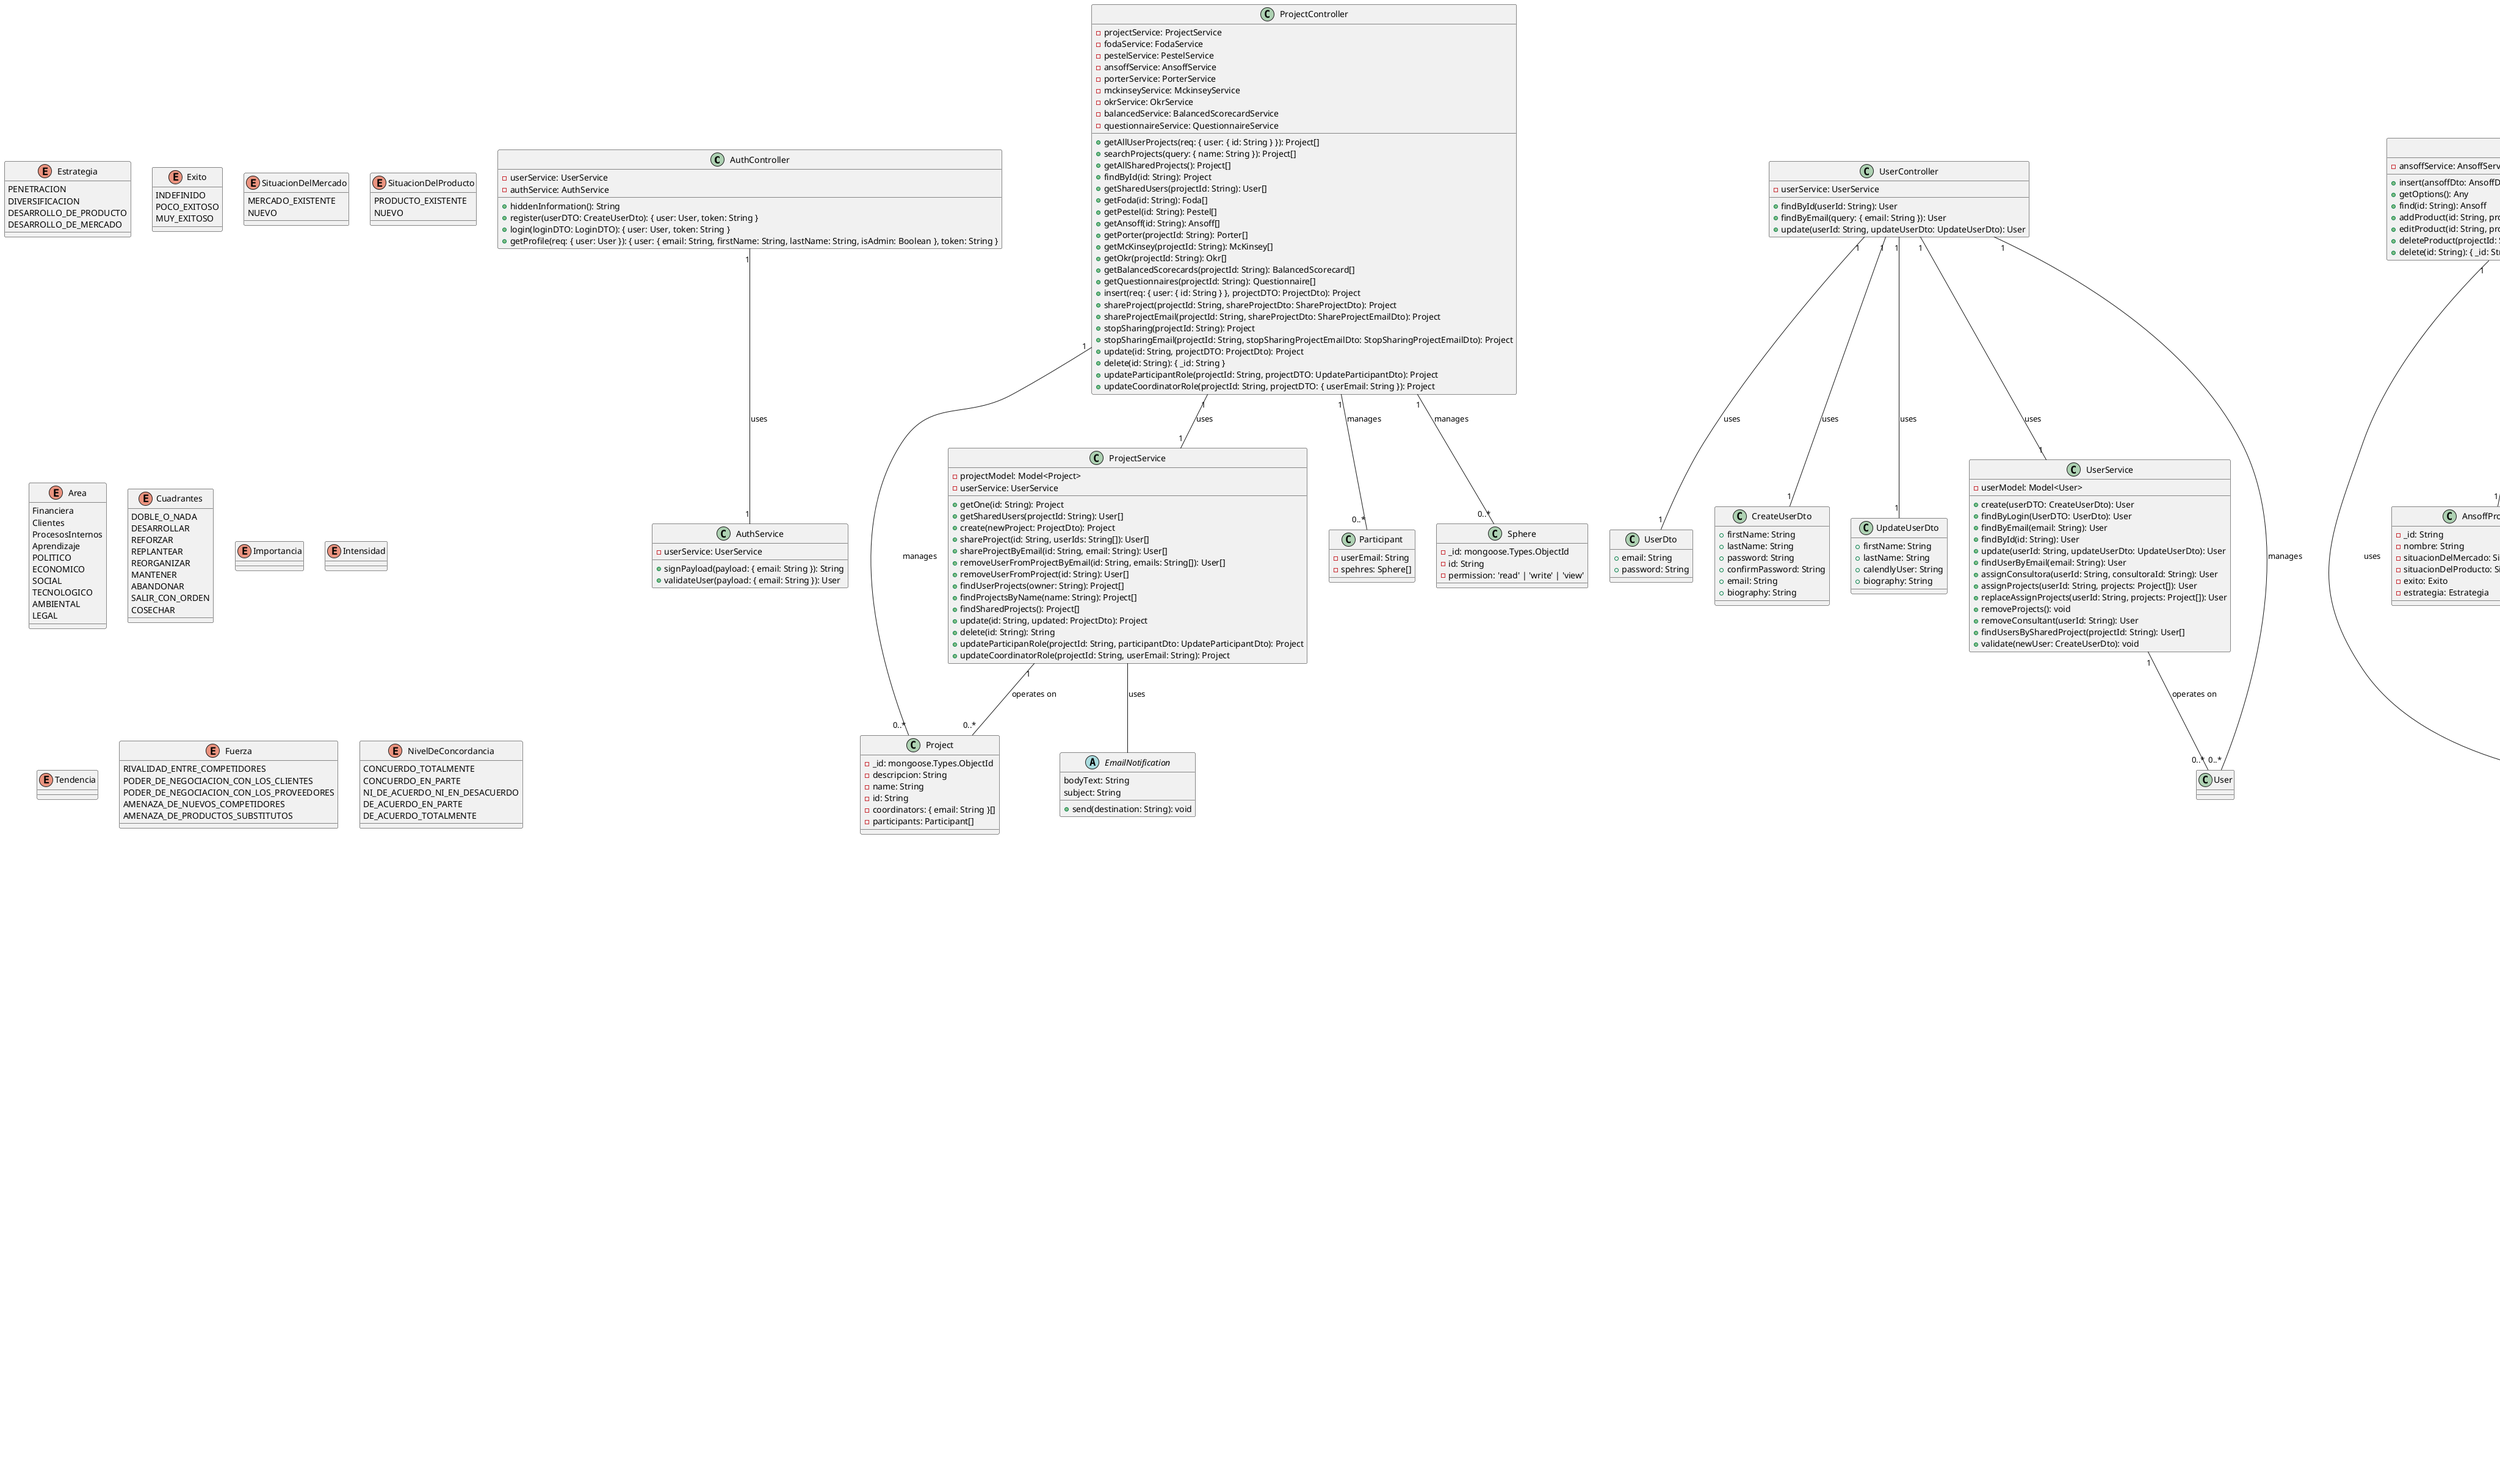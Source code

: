 @startuml
class AuthController {
    - userService: UserService
    - authService: AuthService
    + hiddenInformation(): String
    + register(userDTO: CreateUserDto): { user: User, token: String }
    + login(loginDTO: LoginDTO): { user: User, token: String }
    + getProfile(req: { user: User }): { user: { email: String, firstName: String, lastName: String, isAdmin: Boolean }, token: String }
}

class AuthService {
    - userService: UserService
    + signPayload(payload: { email: String }): String
    + validateUser(payload: { email: String }): User
}

class ProjectController {
    - projectService: ProjectService
    - fodaService: FodaService
    - pestelService: PestelService
    - ansoffService: AnsoffService
    - porterService: PorterService
    - mckinseyService: MckinseyService
    - okrService: OkrService
    - balancedService: BalancedScorecardService
    - questionnaireService: QuestionnaireService

    + getAllUserProjects(req: { user: { id: String } }): Project[]
    + searchProjects(query: { name: String }): Project[]
    + getAllSharedProjects(): Project[]
    + findById(id: String): Project
    + getSharedUsers(projectId: String): User[]
    + getFoda(id: String): Foda[]
    + getPestel(id: String): Pestel[]
    + getAnsoff(id: String): Ansoff[]
    + getPorter(projectId: String): Porter[]
    + getMcKinsey(projectId: String): McKinsey[]
    + getOkr(projectId: String): Okr[]
    + getBalancedScorecards(projectId: String): BalancedScorecard[]
    + getQuestionnaires(projectId: String): Questionnaire[]
    + insert(req: { user: { id: String } }, projectDTO: ProjectDto): Project
    + shareProject(projectId: String, shareProjectDto: ShareProjectDto): Project
    + shareProjectEmail(projectId: String, shareProjectDto: ShareProjectEmailDto): Project
    + stopSharing(projectId: String): Project
    + stopSharingEmail(projectId: String, stopSharingProjectEmailDto: StopSharingProjectEmailDto): Project
    + update(id: String, projectDTO: ProjectDto): Project
    + delete(id: String): { _id: String }
    + updateParticipantRole(projectId: String, projectDTO: UpdateParticipantDto): Project
    + updateCoordinatorRole(projectId: String, projectDTO: { userEmail: String }): Project
}

class Project {
    - _id: mongoose.Types.ObjectId
    - descripcion: String
    - name: String
    - id: String
    - coordinators: { email: String }[]
    - participants: Participant[]
}

class ProjectService {
    - projectModel: Model<Project>
    - userService: UserService

    + getOne(id: String): Project
    + getSharedUsers(projectId: String): User[]
    + create(newProject: ProjectDto): Project
    + shareProject(id: String, userIds: String[]): User[]
    + shareProjectByEmail(id: String, email: String): User[]
    + removeUserFromProjectByEmail(id: String, emails: String[]): User[]
    + removeUserFromProject(id: String): User[]
    + findUserProjects(owner: String): Project[]
    + findProjectsByName(name: String): Project[]
    + findSharedProjects(): Project[]
    + update(id: String, updated: ProjectDto): Project
    + delete(id: String): String
    + updateParticipanRole(projectId: String, participantDto: UpdateParticipantDto): Project
    + updateCoordinatorRole(projectId: String, userEmail: String): Project
}

class Participant {
    - userEmail: String
    - spehres: Sphere[]
}

class Sphere {
    - _id: mongoose.Types.ObjectId
    - id: String
    - permission: 'read' | 'write' | 'view'
}

class UserController {
    - userService: UserService

    + findById(userId: String): User
    + findByEmail(query: { email: String }): User
    + update(userId: String, updateUserDto: UpdateUserDto): User
}

class UserDto {
    + email: String
    + password: String
}

class CreateUserDto {
    + firstName: String
    + lastName: String
    + password: String
    + confirmPassword: String
    + email: String
    + biography: String
}

class UpdateUserDto {
    + firstName: String
    + lastName: String
    + calendlyUser: String
    + biography: String
}

class UserService {
    - userModel: Model<User>

    + create(userDTO: CreateUserDto): User
    + findByLogin(UserDTO: UserDto): User
    + findByEmail(email: String): User
    + findById(id: String): User
    + update(userId: String, updateUserDto: UpdateUserDto): User
    + findUserByEmail(email: String): User
    + assignConsultora(userId: String, consultoraId: String): User
    + assignProjects(userId: String, projects: Project[]): User
    + replaceAssignProjects(userId: String, projects: Project[]): User
    + removeProjects(): void
    + removeConsultant(userId: String): User
    + findUsersBySharedProject(projectId: String): User[]
    + validate(newUser: CreateUserDto): void
}

class AnsoffController {
    - ansoffService: AnsoffService

    + insert(ansoffDto: AnsoffDto): Ansoff
    + getOptions(): Any
    + find(id: String): Ansoff
    + addProduct(id: String, productRequest: AnsoffProductDto): Any
    + editProduct(id: String, productId: String, productRequest: AnsoffProductDto): Any
    + deleteProduct(projectId: String, productId: String): Any
    + delete(id: String): { _id: String }
}

class AnsoffDto {
    - projectId: String
    - titulo: String
    - createdAt: String
    - productos: AnsoffProductDto[]
}

class AnsoffProductDto {
    - _id: String
    - nombre: String
    - situacionDelMercado: SituacionDelMercado
    - situacionDelProducto: SituacionDelProducto
    - exito: Exito
    - estrategia: Estrategia
}

class Producto {
    - _id: mongoose.Types.ObjectId
    - nombre: String
    - situacionDelMercado: String
    - situacionDelProducto: String
    - exito: String
    - estrategia: String

    + constructor(nombre: String, situacionDelMercado: SituacionDelMercado, situacionDelProducto: SituacionDelProducto, exito?: String)
}

class Ansoff {
    - projectId: String
    - titulo: String
    - createdAt: Date
    - productos: Producto[]
    - completion: Completition
}

class AnsoffService {
    - ansoffModel: Model<AnsoffDocument>

    + create(ansoffDto: AnsoffDto): Promise<Ansoff>
    + addProduct(id: String, productRequest: AnsoffProductDto): Promise<Ansoff>
    + editProduct(id: String, productId: String, productRequest: AnsoffProductDto): Promise<Ansoff>
    + deleteProduct(id: String, productId: String): Promise<Ansoff>
    + findById(id: String): Promise<Ansoff>
    + getAllByProjectId(projectId: String): Promise<Ansoff[]>
    + getOptions(): Object
    + delete(id: String): Promise<String>
}

enum Estrategia {
    PENETRACION 
    DIVERSIFICACION
    DESARROLLO_DE_PRODUCTO
    DESARROLLO_DE_MERCADO
}
enum Exito {
    INDEFINIDO
    POCO_EXITOSO
    MUY_EXITOSO
}
enum SituacionDelMercado {
    MERCADO_EXISTENTE
    NUEVO
}
enum SituacionDelProducto {
    PRODUCTO_EXISTENTE
    NUEVO
}
class BalancedScorecardController {
    - balancedScorecardService: BalancedScorecardService

    + create(balancedScorecardDto: BalancedScorecardDto): Promise<BalancedScorecard>
    + getOptions(): Object
    + findById(id: String): Promise<BalancedScorecard>
    + addInitiative(id: String, initiativeDto: InitiativeDto): Promise<BalancedScorecard>
    + addObjective(id: String, objectiveDto: ObjectiveDto): Promise<BalancedScorecard>
    + addCheckpoint(id: String, objectiveId: String, checkpointDto: CheckpointDto): Promise<BalancedScorecard>
    + removeInitiative(id: String, initiativeId: String): Promise<BalancedScorecard>
    + removeObjective(id: String, objectiveId: String): Promise<BalancedScorecard>
    + removeCheckpoint(id: String, objectiveId: String, checkpointId: String): Promise<BalancedScorecard>
    + editBalancedScorecard(id: String, balancedScoreCardDto: BalancedScorecardDto): Promise<BalancedScorecard>
    + editInitiative(id: String, initiativeId: String, initiativeDto: InitiativeDto): Promise<BalancedScorecard>
    + editObjective(id: String, objectiveId: String, objectiveDto: ObjectiveDto): Promise<BalancedScorecard>
    + editCheckpoint(id: String, objectiveId: String, checkpointId: String, checkpointDto: CheckpointDto): Promise<BalancedScorecard>
    + delete(id: String): Promise<{_id: String}>
}
class CheckpointDto {
    - _id: String
    - month: String
    - target: Number
    - actual: Number
}

class ObjectiveDto {
    - _id: String
    - action: String
    - measure: String
    - target: Number
    - area: String
    - checkpoints: CheckpointDto[]
    - progress: Number
    - trend: Trend
    - responsible: String
}

class InitiativeDto {
    - _id: String
    - area: Area
    - description: String
}

class BalancedScorecardDto {
    - _id: String
    - projectId: String
    - titulo: String
    - createdAt: Date
    - objectives: ObjectiveDto[]
    - initiatives: InitiativeDto[]
}

CheckpointDto --> ObjectiveDto : contains
ObjectiveDto --> BalancedScorecardDto : contains
InitiativeDto --> BalancedScorecardDto : contains

class Checkpoint {
    - _id: mongoose.Types.ObjectId
    - month: String
    - target: Number
    - actual: Number

    + Checkpoint(month: String, target: Number, actual: Number)
}
class Objective {
    - _id: mongoose.Types.ObjectId
    - action: String
    - measure: String
    - target: Number
    - area: Area
    - checkpoints: List<Checkpoint>
    - progress: Number
    - trend: Trend
    - deviation: Deviation
    - responsible: String

    + Objective(action: String, measure: String, target: Number, area: Area, responsible: String)
}
class Initiative {
    - _id: mongoose.Types.ObjectId
    - area: Area
    - description: String

    + Initiative(area: Area, description: String)
}
class BalancedScorecard {
    - _id: mongoose.Types.ObjectId
    - projectId: String
    - titulo: String
    - createdAt: Date
    - objectives: List<Objective>
    - initiatives: List<Initiative>
    - completion: Completition
}
class BalancedScorecardService {
    - balancedScorecardModel: Model<BalancedScoreCardDocument>

    + create(balancedScorecardDto: BalancedScorecardDto): Promise<BalancedScorecard>
    + delete(id: string): Promise<string>
    + findById(balancedScorecardId: string): Promise<BalancedScorecard>
    + findObjectiveById(balancedScorecardId: string, objectiveId: string): Promise<Objective>
    + getAllByProjectId(projectId: string): Promise<BalancedScorecard[]>
    + edit(balancedScorecardId: string, balancedScorecardDto: BalancedScorecardDto): Promise<BalancedScorecard>
    + addInitiative(balancedScorecardId: string, initiativeDto: InitiativeDto): Promise<BalancedScorecard>
    + removeInitiative(balancedScorecardId: string, initiativeId: string): Promise<BalancedScorecard>
    + editInitiative(balancedScorecardId: string, initiativeId: string, initiativeDto: InitiativeDto): Promise<BalancedScorecard>
    + addObjective(balancedScorecardId: string, objectiveDto: ObjectiveDto): Promise<BalancedScorecard>
    + editObjective(balancedScorecardId: string, objectiveId: string, objectiveDto: ObjectiveDto): Promise<BalancedScorecard>
    + removeObjective(balancedScorecardId: string, objectiveId: string): Promise<BalancedScorecard>
    + addCheckpoint(balancedScorecardId: string, objectiveId: string, checkpointDto: CheckpointDto): Promise<BalancedScorecard>
    + editCheckpoint(balancedScorecardId: string, objectiveId: string, checkpointId: string, checkpointDto: CheckpointDto): Promise<BalancedScorecard>
    + removeCheckpoint(balancedScorecardId: string, objectiveId: string, checkpointId: string): Promise<BalancedScorecard>
    + getOptions(): { trend: Trend[], deviation: Deviation[], area: Area[] }
}
enum Area {
    Financiera
    Clientes
    ProcesosInternos
    Aprendizaje
}
class ContinuousImprovementController {
    - fodaService: FodaService
    - pestelService: PestelService
    - ansoffService: AnsoffService
    - porterService: PorterService
    - mckinseyService: MckinseyService
    - okrService: OkrService
    - balancedService: BalancedScorecardService
    - questionnaireService: QuestionnaireService

    + getContinuousImprovement(projectId: string): Promise<{ 
        fodas: Foda[], 
        pestels: Pestel[], 
        ansoffs: Ansoff[], 
        porters: { titulo: string, _id: string, consejos: string[] }[], 
        mckinseys: Mckinsey[], 
        okrs: Okr[], 
        balancedScorecards: BalancedScorecard[]
    }>
}
class FodaController {
    - fodaService: FodaService

    + getOptions(): Promise<Options>
    + getPreSeeds(): Promise<PreSeed[]>
    + getOne(id: string): Promise<Foda>
    + insert(fodaDTO: FodaDto): Promise<Foda>
    + insertRelation(id: string, factorDTO: FactorDto): Promise<Foda>
    + update(id: string, fodaDTO: FodaDto): Promise<Foda>
    + updateFactor(id: string, idFactor: string, factorDTO: FactorDto): Promise<Foda>
    + deleteFactor(id: string, idFactor: string): Promise<void>
    + delete(id: string): Promise<{ _id: string }>
}
class FodaDto {
    + titulo: string
    + createdAt: string
    + factores: FactorDto[]
}

class FactorDto {
    + area: string
    + importancia: string
    + intensidad: string
    + tendencia: string
    + urgencia: string
    + descripcion: string
}
class Factor {
    - _id: mongoose.Types.ObjectId
    - descripcion: string
    - area: Area
    - importancia: Importancia
    - intensidad: Intensidad
    - tendencia: Tendencia
    - urgencia: Urgencia
    - puntuacion: number

    + Factor(descripcion: string, area: Area, importancia: Importancia, intensidad: Intensidad, tendencia: Tendencia, urgencia: Urgencia)
}
class Foda {
    - _id: mongoose.Types.ObjectId
    - projectId: string
    - titulo: string
    - createdAt: Date
    - factores: List<Factor>
    - completion: Completition

    + Foda(projectId: string, titulo: string, createdAt: Date, factores: List<Factor>, completion: Completition)
}
class FodaService {
    - fodaModel: Model<FodaDocument>
    
    + getPreSeeds(): Promise<PreSeedsFormated>
    + getOptions(): Promise<Options>
    + getAllByProjectId(projectId: string): Promise<List<Foda>>
    + getOne(id: string): Promise<Foda>
    + insertFactor(id: string, factorDto: FactorDto): Promise<Foda>
    + create(newFoda: FodaDto): Promise<Foda>
    + update(id: string, updated: FodaDto): Promise<Foda>
    + delete(id: string): Promise<string>
    + deleteFactor(id: string, idFactor: string): Promise<Foda>
    + updateFactor(id: string, idFactor: string, updatedFactor: FactorDto): Promise<Foda>
}
enum Cuadrantes {
    DOBLE_O_NADA
    DESARROLLAR
    REFORZAR
    REPLANTEAR
    REORGANIZAR
    MANTENER
    ABANDONAR
    SALIR_CON_ORDEN
    COSECHAR
}
class MckinseyController {
    - mckinseyService: MckinseyService

    + insert(mcKinseyDto: McKinseyDto): Promise<McKinsey>
    + findByProjectId(projectId: string): Promise<List<McKinsey>>
    + findById(mcKinseyId: string): Promise<McKinsey>
    + editUnidadDeNegocio(mcKinseyId: string, unidadId: string, unidadDeNegocioDto: UnidadDeNegocioDto): Promise<McKinsey>
    + removeUnidadDeNegocio(mcKinseyId: string, unidadId: string): Promise<McKinsey>
    + addUnidadDeNegocio(mcKinseyId: string, unidadDeNegocioDto: UnidadDeNegocioDto): Promise<McKinsey>
    + delete(id: string): Promise<{ _id: string }>
}
class McKinseyDto {
    + _id: string
    + projectId: string
    + titulo: string
    + createdAt: string
    + unidadesDeNegocio: UnidadDeNegocioDto[]
}

class UnidadDeNegocioDto {
    + _id: string
    + nombre: string
    + fuerzaCompetitiva: number
    + atractivoDeMercado: number
    + cuadrante: number
}
class UnidadDeNegocio {
    + _id: mongoose.Types.ObjectId
    + nombre: string
    + fuerzaCompetitiva: number
    + atractivoDeMercado: number
    + cuadrante: string
}

class McKinsey {
    + projectId: string
    + titulo: string
    + createdAt: Date
    + unidadesDeNegocio: UnidadDeNegocio[]
    + completion: Completition
}
class MckinseyService {
    + create(mckinseyDto: McKinseyDto): Promise<McKinsey>
    + findById(toolId: string): Promise<McKinsey>
    + editUnidadDeNegocio(porterId: string, unidadDeNegocioId: string, unidadDeNegocioDto: UnidadDeNegocioDto): Promise<McKinsey>
    + getAllByProjectId(projectId: string): Promise<McKinsey[]>
    + removeUnidadDeNegocio(mcKinseyId: string, unidadId: string): Promise<McKinsey>
    + addUnidadDeNegocio(mcKinseyId: string, unidadDeNegocioDto: UnidadDeNegocioDto): Promise<McKinsey>
    + delete(id: string): Promise<string>
}
class OkrController {
    + insert(okrProjectDto: OkrProjectDto): Promise<OkrProject>
    + findById(okrProjectId: string): Promise<OkrProject>
    + findGlobalOkr(okrProjectId: string, okrId: string): Promise<Okr>
    + findOkrById(okrProjectId: string, okrId: string): Promise<Okr>
    + addOkr(okrProjectId: string, okrDto: OkrDto): Promise<OkrProject>
    + editOkr(okrProjectId: string, okrId: string, okrDto: OkrDto): Promise<OkrProject>
    + removeOkr(okrProjectId: string, okrId: string): Promise<OkrProject>
    + addKeyResult(okrProjectId: string, okrId: string, keyResultDto: KeyResultDto): Promise<OkrProject>
    + editKeyResult(okrProjectId: string, okrId: string, keyResultId: string, keyResultDto: KeyResultDto): Promise<OkrProject>
    + removeKeyResult(okrProjectId: string, okrId: string, keyResultId: string): Promise<OkrProject>
    + addKeyStatus(okrProjectId: string, okrId: string, keyResultId: string, keyStatusDto: KeyStatusDto): Promise<OkrProject>
    + editKeyStatus(okrProjectId: string, okrId: string, keyResultId: string, keyStatusId: string, keyStatusDto: KeyStatusDto): Promise<OkrProject>
    + removeKeyStatus(okrProjectId: string, okrId: string, keyResultId: string, keyStatusId: string): Promise<OkrProject>
    + delete(id: string): Promise<{_id: string}>
}
class OkrProjectDto {
    + _id: string
    + projectId: string
    + titulo: string
    + createdAt: Date
    + okrs: OkrDto[]
}

class OkrDto {
    + _id: string
    + description: string
    + keyResults: KeyResultDto[]
    + globalOkr: string
    + area: string
    + progress: number
    + quarter: number
}

class KeyResultDto {
    + _id: string
    + description: string
    + goal: number
    + keyStatus: KeyStatusDto[]
    + progress: number
    + startDate: string
    + dueDate: string
    + responsible: string
    + priority: number
}

class KeyStatusDto {
    + _id: string
    + month: string
    + value: number
    + constructor(month: string, value: number)
}

class GlobalOkrDto {
    + _id: string
    + description: string
    + keyStatus: KeyStatusDto[]
    + progress: number
    + area: string
    + constructor(id: string, description: string, keyStatus: KeyStatusDto[], progress: number, area: string)
}

OkrProjectDto "1" -- "0..*" OkrDto : contains >
OkrDto "1" -- "0..*" KeyResultDto : contains >
KeyResultDto "1" -- "0..*" KeyStatusDto : contains >
GlobalOkrDto "1" -- "0..*" KeyStatusDto : contains >

class KeyStatus {
    + _id: mongoose.Types.ObjectId
    + month: string
    + value: number
    + constructor(month: string, value: number)
}

class KeyResult {
    + _id: mongoose.Types.ObjectId
    + description: string
    + goal: number
    + priority: number
    + startDate: Date
    + dueDate: Date
    + keyStatus: KeyStatus[]
    + progress: number
    + responsible: string
    + constructor(description: string, goal: number, responsible: string, priority: number)
}

class Okr {
    + _id: mongoose.Types.ObjectId
    + description: string
    + keyResults: KeyResult[]
    + globalOkr: string
    + area: string
    + progress: number
    + quarter: number
    + constructor(description: string, globalOkr: string, area: string, quarter: number)
}

class OkrProject {
    + _id: mongoose.Types.ObjectId
    + projectId: string
    + titulo: string
    + createdAt: Date
    + okrs: Okr[]
    + completion: Completition
}
KeyResult "1" -- "0..*" KeyStatus : contains >
Okr "1" -- "0..*" KeyResult : contains >
OkrProject "1" -- "0..*" Okr : contains >

class OkrService {
    + constructor(okrModel: Model<OkrDocument>)
    + create(okrProjectDto: OkrProjectDto): Promise<OkrProject>
    + findById(okrProjectId: string): Promise<OkrProject>
    + findOkrById(okrProjectId: string, okrId: string): Promise<Okr>
    + getAllByProjectId(projectId: string): Promise<OkrProject[]>
    + findGlobalOkrById(okrProjectId: string, okrId: string): Promise<GlobalOkrDto>
    + addOkr(okrProjectId: string, okrDto: OkrDto): Promise<OkrProject>
    + editOkr(okrProjectId: string, okrId: string, okrDto: OkrDto): Promise<OkrProject>
    + removeOkr(okrProjectId: string, okrId: string): Promise<OkrProject>
    + addKeyResult(okrProjectId: string, okrId: string, keyResultDto: KeyResultDto): Promise<OkrProject>
    + editKeyResult(okrProjectId: string, okrId: string, keyResultId: string, keyResultDto: KeyResultDto): Promise<OkrProject>
    + removeKeyResult(okrProjectId: string, okrId: string, keyResultId: string): Promise<OkrProject>
    + addKeyStatus(okrProjectId: string, okrId: string, keyResultId: string, keyStatusDto: KeyStatusDto): Promise<OkrProject>
    + editKeyStatus(okrProjectId: string, okrId: string, keyResultId: string, keyStatusId: string, keyStatusDto: KeyStatusDto): Promise<OkrProject>
    + removeKeyStatus(okrProjectId: string, okrId: string, keyResultId: string, keyStatusId: string): Promise<OkrProject>
    + delete(id: string): Promise<string>
}
enum Area {
    POLITICO 
    ECONOMICO
    SOCIAL 
    TECNOLOGICO
    AMBIENTAL
    LEGAL
}

enum Importancia {
    'Muy importante'
    'Importante' 
    'Indiferente'
    'Poco importante'
    'Sin importancia'
}

enum Intensidad {
    'Muy fuerte'
    'Fuerte'
    'Promedio'
    'Debil' 
    'Muy debil' 
}

enum Tendencia {
    'Mejora mucho'
    'Mejora' 
    'Se mantiene' 
    'Empeora' 
    'Empeora Mucho'
}
class PestelController {
    + constructor(pestelService: PestelService)
    + getAll(): Promise<Pestel[]>
    + getPreSeeds(): Promise<PreSeed[]>
    + insertPreSeeds(preSeedDTO: PreSeedDTO): Promise<PreSeed>
    + getOptions(): Promise<Option[]>
    + getOne(id: string): Promise<Pestel>
    + insert(pestelDTO: PestelDto): Promise<Pestel>
    + insertRelation(id: string, factorDTO: FactorDto): Promise<Pestel>
    + update(id: string, pestelDTO: PestelDto): Promise<Pestel>
    + deleteFactor(id: string, idFactor: string): Promise<any>
    + editFactor(id: string, idFactor: string, updatedFactor: FactorDto): Promise<Pestel>
    + delete(id: string): Promise<{ _id: string }>
}
class PestelDto {
    + titulo: string
    + createdAt: string
    + factores: List<Factor>
}

class FactorDto {
    + area: Area
    + descripcion: string
    + importancia: Importancia
    + intensidad: Intensidad
    + tendencia: Tendencia
}


class Factor {
    + _id: mongoose.Types.ObjectId
    + descripcion: string
    + area: Area
    + importancia: Importancia
    + intensidad: Intensidad
    + tendencia: Tendencia
    + puntuacion: number

    + Factor(descripcion: string, area: Area, importancia: Importancia, intensidad: Intensidad, tendencia: Tendencia)
}
class Pestel {
    + _id: mongoose.Types.ObjectId
    + projectId: string
    + titulo: string
    + createdAt: Date
    + factores: List<Factor>
    + completion: Completition

    + Pestel(projectId: string, titulo: string, createdAt: Date, factores: List<Factor>, completion: Completition)
}
class PestelService {
    + constructor(pestelModel: Model<Pestel>, preSeedModel: Model<PestelPreSeed>)
    + getAll(): Promise<Pestel[]>
    + getPreSeeds(): Promise<{ [key: string]: PreSeedDTO[] }>
    + insertPreSeed(preSeedDTO: PreSeedDTO): Promise<PestelPreSeed>
    + getAllByProjectId(projectId: string): Promise<Pestel[]>
    + getOne(id: string): Promise<Pestel>
    + insertFactor(id: string, factorDto: FactorDto): Promise<Pestel>
    + editFactor(id: string, idFactor: string, updatedFactor: FactorDto): Promise<Pestel>
    + create(newPestel: PestelDto): Promise<Pestel>
    + update(id: string, updated: PestelDto): Promise<Pestel>
    + delete(id: string): Promise<string>
    + deleteFactor(id: string, idFactor: string): Promise<Pestel>
    + getOptions(): Promise<{ area: Area[], importancia: Importancia[], intensidad: Intensidad[], tendencia: Tendencia[] }>
}
enum Fuerza {
    RIVALIDAD_ENTRE_COMPETIDORES 
    PODER_DE_NEGOCIACION_CON_LOS_CLIENTES
    PODER_DE_NEGOCIACION_CON_LOS_PROVEEDORES 
    AMENAZA_DE_NUEVOS_COMPETIDORES 
    AMENAZA_DE_PRODUCTOS_SUBSTITUTOS 
}
enum NivelDeConcordancia {
    CONCUERDO_TOTALMENTE 
    CONCUERDO_EN_PARTE
    NI_DE_ACUERDO_NI_EN_DESACUERDO 
    DE_ACUERDO_EN_PARTE 
    DE_ACUERDO_TOTALMENTE
}
class PorterController {
    -porterService: PorterService

    +insert(porterDto: PorterDto): Promise<Porter>
    +getOptions(): Promise<Options>
    +getPreguntas(): Promise<Pregunta[]>
    +findById(porterId: string): Promise<Porter>
    +addPregunta(porterId: string, question: PreguntaDto): Promise<Porter>
    +deletePregunta(porterId: string, questionId: string): Promise<Porter>
    +editQuestion(porterId: string, questionId: string, questionDto: PreguntaDto): Promise<Porter>
    +replaceQuestions(porterId: string, questions: BulkEditQuestions): Promise<Porter>
    +getConsejos(porterId: string): Promise<Consejos>
    +delete(id: string): Promise<{ _id: string }>
}
class PorterService {
    +create(porterDto: PorterDto): Promise<Porter>
    +getOptions(): Promise<{fuerza: Fuerza[], nivelDeConcordancia: NivelDeConcordancia[], valoracion: Valoracion[]}>
    +getPorterById(porterId: string): Promise<Porter>
    +editQuestion(porterId: string, questionId: string, preguntaDto: PreguntaDto): Promise<Porter>
    +deleteQuestion(porterId: string, questionId: string): Promise<Porter>
    +addQuestion(porterId: string, preguntaDto: PreguntaDto): Promise<Porter>
    +replaceQuestions(porterId: string, questionsByFuerza: BulkEditQuestions): Promise<Porter>
    +getAllByProjectId(projectId: string): Promise<Porter[]>
    +delete(id: string): Promise<string>
    +getPreguntas(): {Fuerza: Pregunta[], PoderDeNegociacionConElCliente: Pregunta[], PoderDeNegociacionConProveedores: Pregunta[], AmenazaDeNuevosCompetidores: Pregunta[], AmenazaDeSustitucion: Pregunta[]}
    +calcularConsejos(preguntas: Pregunta[]): ConsejosResult[]
    -calcularConsejosSegunFuerza(preguntas: Pregunta[], fuerza: Fuerza): ConsejosResult
    -calcularConsejoGeneral(puntajeTotal: number): string
    -formatPreguntas(preguntas: Pregunta[]): FormattedPreguntas
}
class PorterDto {
    +_id: string
    +projectId: string
    +titulo: string
    +createdAt: string
    +preguntas: Pregunta[]
}

class PreguntaDto {
    +_id: string
    +preguntaId: number
    +fuerza: Fuerza
    +nivelDeConcordancia: NivelDeConcordancia
    +valoracion: Valoracion
}

class BulkEditQuestions {
    +preguntas: Map<Fuerza, Map<number, BulkQuestionItem>>
}

class BulkQuestionItem {
    +nivelDeConcordancia: NivelDeConcordancia
    +valoracion: Valoracion
}

PorterDto "1" *-- "*" PreguntaDto : contiene
BulkEditQuestions "1" *-- "*" BulkQuestionItem : contiene
class Pregunta {
    +_id: ObjectId
    +preguntaId: number
    +fuerza: Fuerza
    +nivelDeConcordancia: NivelDeConcordancia
    +valoracion: Valoracion
}
class Porter {
    +projectId: string
    +titulo: string
    +createdAt: Date
    +preguntas: List<Pregunta>
    +preguntasFormatted: Map<string, Object>
    +completion: Completition
}
class QuestionnaireController {
    +getQuestions()
    +create(questionnaireDto: QuestionnaireDto)
    +answerQuestions(id: string, answers: AnswerDto[])
    +findById(id: string)
    +findQuestion(id: string, chapterId: number, questionId: number)
    +editAnswer(id: string, chapterId: number, questionId: number, answerId: number)
    +delete(id: string)
}
class AnswerDto {
    questionId: number
    answerId: number
    chapterId: number
}

class QuestionnaireDto {
    projectId: string
    titulo: string
    createdAt: Date
}
class Answer {
    +answerId: number
    +answer: string

    + Answer(answerId: number, answer: string)
}
class Question {
    +questionId: number
    +question: string
    +answers: Answer[]
    +rightAnswer: number
    +selectedAnswer: number

    + Question(questionId: number, question: string, answers: Answer[], rightAnswer: number, selectedAnswer: number)
}
abstract class EmailNotification {
    bodyText: String
    subject: String

    +send(destination: String): void
}

' Define relationships
BalancedScorecard "1" -- "0..*" Objective : contains
Objective "1" -- "0..*" Checkpoint : contains
BalancedScorecard "1" -- "0..*" Initiative : contains

Pestel "1" -- "0..*" Factor : contains

McKinsey "1" -- "0..*" Factor : contains

Okr "1" -- "0..*" Objective : contains
Objective "1" -- "0..*" KeyResult : contains

Foda "1" -- "0..*" Factor : contains

Questionnaire "1" -- "0..*" Question : contains
Question "1" -- "1" Answer : contains
Answer "1" -- "1" AnswerDto : contains

' Dto relationships
BalancedScorecardDto "1" -- "0..*" ObjectiveDto
ObjectiveDto "1" -- "0..*" CheckpointDto
BalancedScorecardDto "1" -- "0..*" InitiativeDto

PestelDto "1" -- "0..*" FactorDto

McKinseyDto "1" -- "0..*" FactorDto

OkrDto "1" -- "0..*" ObjectiveDto
ObjectiveDto "1" -- "0..*" KeyResultDto

FodaDto "1" -- "0..*" FactorDto

QuestionnaireDto "1" -- "0..*" QuestionDto
Ansoff "1" -- "0..*" Producto : contains
McKinsey "1" -- "0..*" UnidadDeNegocio : contains

' Define relationships for controllers with their respective services
AuthController "1" -- "1" AuthService : uses
ProjectController "1" -- "1" ProjectService : uses
UserController "1" -- "1" UserService : uses
UserController "1" -- "1" UserDto : uses
UserController "1" -- "1" CreateUserDto : uses
UserController "1" -- "1" UpdateUserDto : uses
AnsoffController "1" -- "1" AnsoffService : uses
AnsoffController "1" -- "1" AnsoffDto : uses
AnsoffController "1" -- "1" AnsoffProductDto : uses
BalancedScorecardController "1" -- "1" BalancedScorecardService : uses
FodaController "1" -- "1" FodaService : uses
McKinseyController "1" -- "1" McKinseyService : uses
McKinseyController "1" -- "1" UnidadDeNegocioDto : uses
OkrController "1" -- "1" OkrService : uses
PestelController "1" -- "1" PestelService : uses
PorterController "1" -- "1" PorterService : uses
QuestionnaireController "1" -- "1" QuestionnaireService : uses
ContinuousImprovementController "1" -- "1" FodaService : uses
ContinuousImprovementController "1" -- "1" PestelService : uses
ContinuousImprovementController "1" -- "1" AnsoffService : uses
ContinuousImprovementController "1" -- "1" PorterService : uses
ContinuousImprovementController "1" -- "1" MckinseyService : uses
ContinuousImprovementController "1" -- "1" OkrService : uses
ContinuousImprovementController "1" -- "1" BalancedScorecardService : uses
ContinuousImprovementController "1" -- "1" QuestionnaireService : uses

' Define relationships for services with their respective models
ProjectService "1" -- "0..*" Project : operates on
ProjectService -- EmailNotification : uses
UserService "1" -- "0..*" User : operates on
AnsoffService "1" -- "0..*" Ansoff : operates on
AnsoffService "1" -- "0..*" AnsoffDto : operates on
BalancedScorecardService "1" -- "0..*" BalancedScorecard : operates on
FodaService "1" -- "0..*" Foda : operates on
MckinseyService "1" -- "0..*" Mckinsey : operates on
OkrService "1" -- "0..*" Okr : operates on
PestelService "1" -- "0..*" Pestel : operates on
PorterService "1" -- "0..*" Porter : operates on
PorterService "1" -- "0..*" Pregunta : operates on
QuestionnaireService "1" -- "0..*" Questionnaire : operates on

' Define relationships between controllers and their models
ProjectController "1" -- "0..*" Project : manages
ProjectController "1" -- "0..*" Participant : manages
ProjectController "1" -- "0..*" Sphere : manages
UserController "1" -- "0..*" User : manages
AnsoffController "1" -- "0..*" Ansoff : manages
BalancedScorecardController "1" -- "0..*" BalancedScorecard : manages
FodaController "1" -- "0..*" Foda : manages
MckinseyController "1" -- "0..*" Mckinsey : manages
OkrController "1" -- "0..*" Okr : manages
PestelController "1" -- "0..*" Pestel : manages
PorterController "1" -- "0..*" Porter : manages
QuestionnaireController "1" -- "0..*" Questionnaire : manages

@enduml
